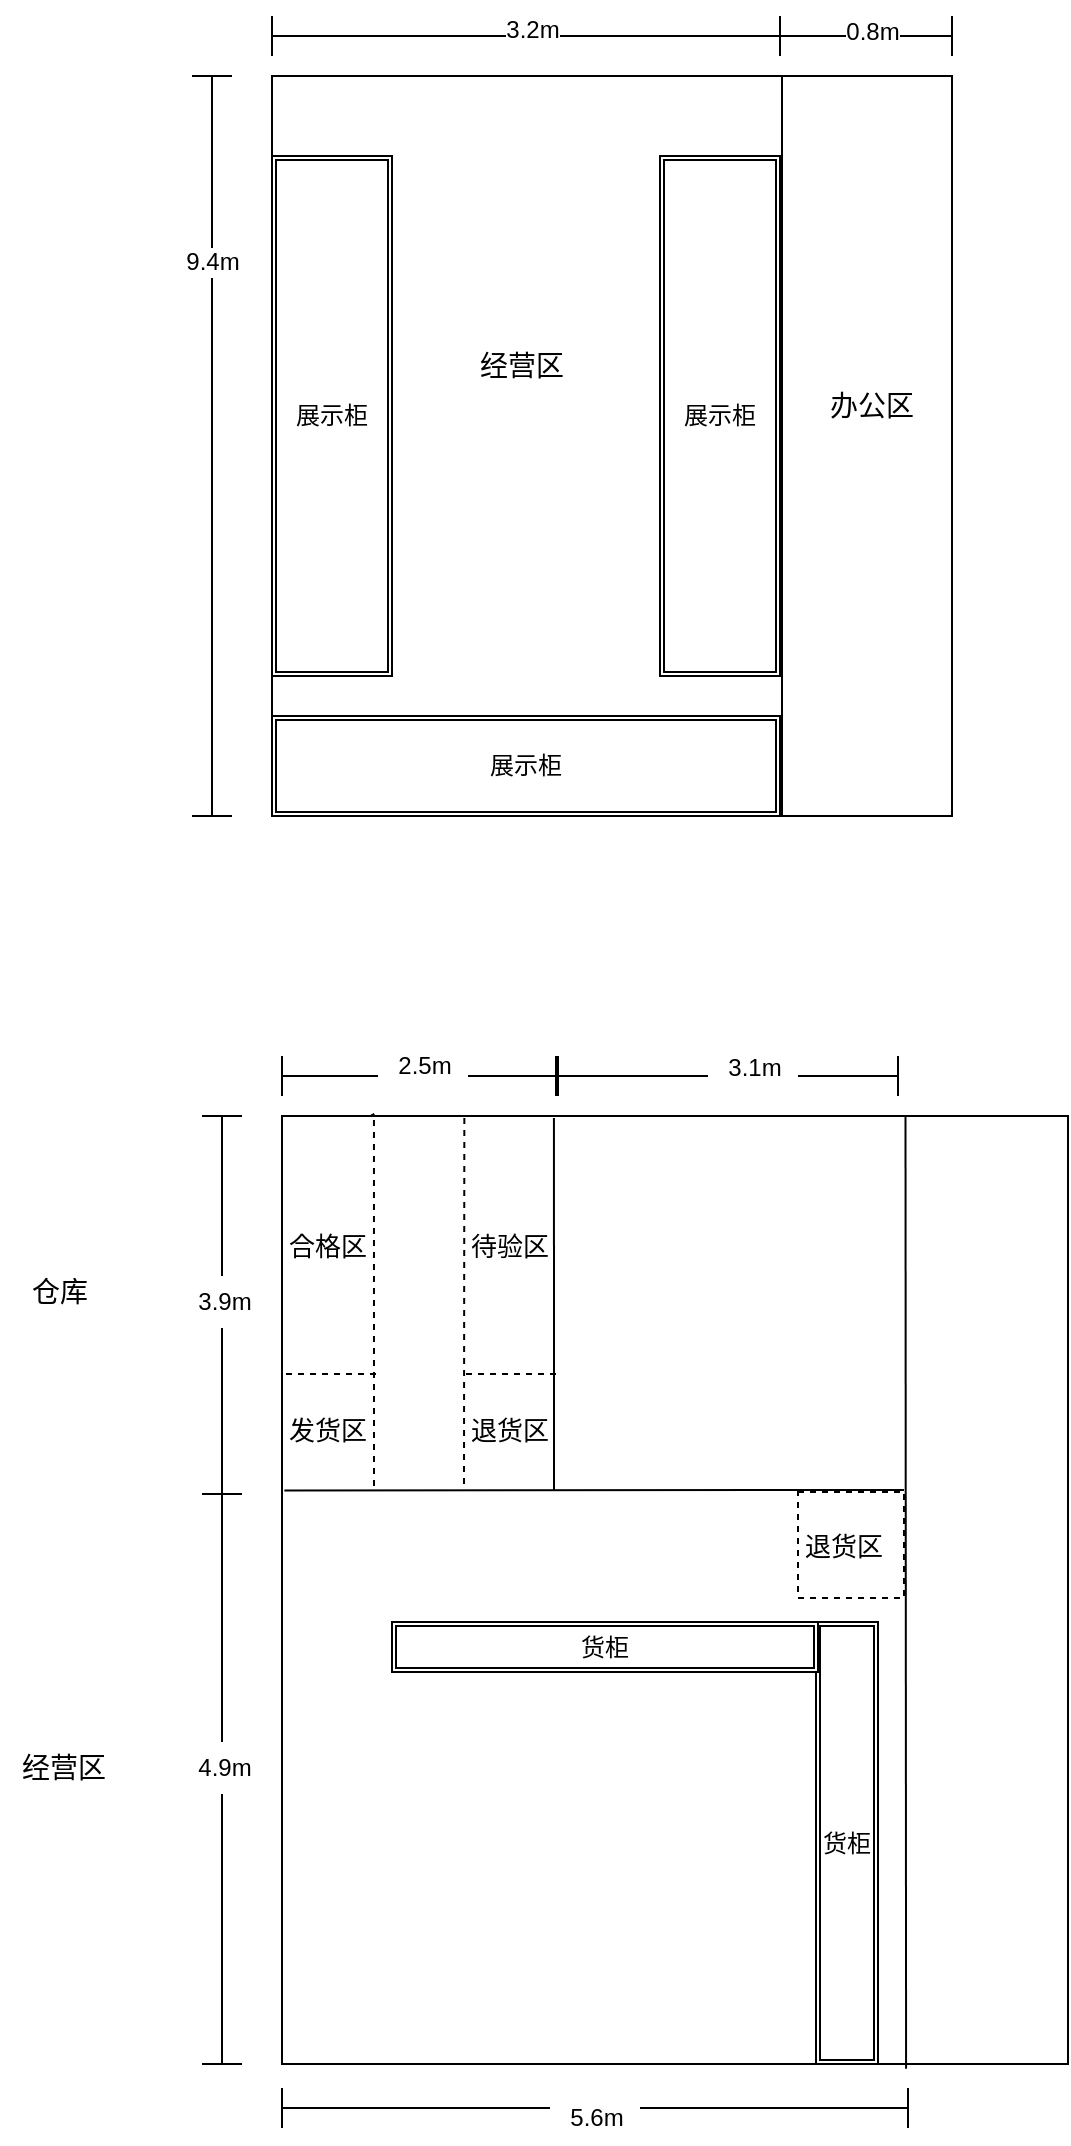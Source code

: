 <mxfile version="24.0.7" type="github">
  <diagram name="第 1 页" id="Z-B9GPo6lg7uLuRhSohc">
    <mxGraphModel dx="1149" dy="691" grid="0" gridSize="10" guides="1" tooltips="1" connect="1" arrows="1" fold="1" page="1" pageScale="1" pageWidth="827" pageHeight="1169" math="0" shadow="0">
      <root>
        <mxCell id="0" />
        <mxCell id="1" parent="0" />
        <mxCell id="mRxpKOq9cnGKZ9Mrb7sG-1" value="" style="rounded=0;whiteSpace=wrap;html=1;" parent="1" vertex="1">
          <mxGeometry x="200" y="90" width="340" height="370" as="geometry" />
        </mxCell>
        <mxCell id="mRxpKOq9cnGKZ9Mrb7sG-3" value="办公区" style="text;html=1;align=center;verticalAlign=middle;whiteSpace=wrap;rounded=0;fontSize=14;" parent="1" vertex="1">
          <mxGeometry x="470" y="240" width="60" height="30" as="geometry" />
        </mxCell>
        <mxCell id="mRxpKOq9cnGKZ9Mrb7sG-4" value="经营区" style="text;html=1;align=center;verticalAlign=middle;whiteSpace=wrap;rounded=0;fontSize=14;" parent="1" vertex="1">
          <mxGeometry x="295" y="220" width="60" height="30" as="geometry" />
        </mxCell>
        <mxCell id="mRxpKOq9cnGKZ9Mrb7sG-5" value="" style="shape=crossbar;whiteSpace=wrap;html=1;rounded=1;direction=south;" parent="1" vertex="1">
          <mxGeometry x="160" y="90" width="20" height="370" as="geometry" />
        </mxCell>
        <mxCell id="mRxpKOq9cnGKZ9Mrb7sG-7" value="9.4m" style="text;html=1;align=center;verticalAlign=middle;resizable=0;points=[];autosize=1;strokeColor=none;fillColor=none;labelBackgroundColor=default;" parent="1" vertex="1">
          <mxGeometry x="145" y="168" width="50" height="30" as="geometry" />
        </mxCell>
        <mxCell id="mRxpKOq9cnGKZ9Mrb7sG-10" value="" style="shape=crossbar;whiteSpace=wrap;html=1;rounded=1;" parent="1" vertex="1">
          <mxGeometry x="200" y="60" width="254" height="20" as="geometry" />
        </mxCell>
        <mxCell id="mRxpKOq9cnGKZ9Mrb7sG-11" value="3.2m" style="text;html=1;align=center;verticalAlign=middle;resizable=0;points=[];autosize=1;strokeColor=none;fillColor=none;labelBackgroundColor=default;" parent="1" vertex="1">
          <mxGeometry x="305" y="52" width="50" height="30" as="geometry" />
        </mxCell>
        <mxCell id="mRxpKOq9cnGKZ9Mrb7sG-12" value="" style="endArrow=none;html=1;rounded=0;" parent="1" source="mRxpKOq9cnGKZ9Mrb7sG-1" edge="1">
          <mxGeometry width="50" height="50" relative="1" as="geometry">
            <mxPoint x="400" y="140" as="sourcePoint" />
            <mxPoint x="450" y="90" as="targetPoint" />
          </mxGeometry>
        </mxCell>
        <mxCell id="mRxpKOq9cnGKZ9Mrb7sG-13" value="" style="endArrow=none;html=1;rounded=0;" parent="1" source="mRxpKOq9cnGKZ9Mrb7sG-1" edge="1">
          <mxGeometry width="50" height="50" relative="1" as="geometry">
            <mxPoint x="400" y="140" as="sourcePoint" />
            <mxPoint x="450" y="90" as="targetPoint" />
          </mxGeometry>
        </mxCell>
        <mxCell id="mRxpKOq9cnGKZ9Mrb7sG-14" value="" style="endArrow=none;html=1;rounded=0;" parent="1" target="mRxpKOq9cnGKZ9Mrb7sG-1" edge="1">
          <mxGeometry width="50" height="50" relative="1" as="geometry">
            <mxPoint x="450" y="460" as="sourcePoint" />
            <mxPoint x="500" y="410" as="targetPoint" />
          </mxGeometry>
        </mxCell>
        <mxCell id="mRxpKOq9cnGKZ9Mrb7sG-15" value="" style="endArrow=none;html=1;rounded=0;exitX=0.75;exitY=0;exitDx=0;exitDy=0;entryX=0.75;entryY=1;entryDx=0;entryDy=0;" parent="1" source="mRxpKOq9cnGKZ9Mrb7sG-1" target="mRxpKOq9cnGKZ9Mrb7sG-1" edge="1">
          <mxGeometry width="50" height="50" relative="1" as="geometry">
            <mxPoint x="390" y="290" as="sourcePoint" />
            <mxPoint x="440" y="240" as="targetPoint" />
          </mxGeometry>
        </mxCell>
        <mxCell id="mRxpKOq9cnGKZ9Mrb7sG-16" value="" style="shape=crossbar;whiteSpace=wrap;html=1;rounded=1;" parent="1" vertex="1">
          <mxGeometry x="454" y="60" width="86" height="20" as="geometry" />
        </mxCell>
        <mxCell id="mRxpKOq9cnGKZ9Mrb7sG-17" value="0.8m" style="text;html=1;align=center;verticalAlign=middle;resizable=0;points=[];autosize=1;strokeColor=none;fillColor=none;labelBackgroundColor=default;" parent="1" vertex="1">
          <mxGeometry x="475" y="53" width="50" height="30" as="geometry" />
        </mxCell>
        <mxCell id="mRxpKOq9cnGKZ9Mrb7sG-18" value="展示柜" style="shape=ext;double=1;rounded=0;whiteSpace=wrap;html=1;" parent="1" vertex="1">
          <mxGeometry x="200" y="130" width="60" height="260" as="geometry" />
        </mxCell>
        <mxCell id="mRxpKOq9cnGKZ9Mrb7sG-19" value="展示柜" style="shape=ext;double=1;rounded=0;whiteSpace=wrap;html=1;" parent="1" vertex="1">
          <mxGeometry x="394" y="130" width="60" height="260" as="geometry" />
        </mxCell>
        <mxCell id="mRxpKOq9cnGKZ9Mrb7sG-20" value="展示柜" style="shape=ext;double=1;rounded=0;whiteSpace=wrap;html=1;" parent="1" vertex="1">
          <mxGeometry x="200" y="410" width="254" height="50" as="geometry" />
        </mxCell>
        <mxCell id="AbtzzDSf9mE-Rb6gtzmR-1" value="" style="rounded=0;whiteSpace=wrap;html=1;" vertex="1" parent="1">
          <mxGeometry x="205" y="610" width="393" height="474" as="geometry" />
        </mxCell>
        <mxCell id="AbtzzDSf9mE-Rb6gtzmR-3" value="经营区" style="text;html=1;align=center;verticalAlign=middle;whiteSpace=wrap;rounded=0;fontSize=14;" vertex="1" parent="1">
          <mxGeometry x="66" y="921" width="60" height="30" as="geometry" />
        </mxCell>
        <mxCell id="AbtzzDSf9mE-Rb6gtzmR-4" value="" style="shape=crossbar;whiteSpace=wrap;html=1;rounded=1;direction=south;" vertex="1" parent="1">
          <mxGeometry x="165" y="610" width="20" height="189" as="geometry" />
        </mxCell>
        <mxCell id="AbtzzDSf9mE-Rb6gtzmR-5" value="3.9m" style="text;html=1;align=center;verticalAlign=middle;resizable=0;points=[];autosize=1;strokeColor=none;fillColor=default;labelBackgroundColor=default;" vertex="1" parent="1">
          <mxGeometry x="153" y="690" width="45" height="26" as="geometry" />
        </mxCell>
        <mxCell id="AbtzzDSf9mE-Rb6gtzmR-6" value="" style="shape=crossbar;whiteSpace=wrap;html=1;rounded=1;" vertex="1" parent="1">
          <mxGeometry x="205" y="580" width="137" height="20" as="geometry" />
        </mxCell>
        <mxCell id="AbtzzDSf9mE-Rb6gtzmR-8" value="" style="endArrow=none;html=1;rounded=0;" edge="1" parent="1" source="AbtzzDSf9mE-Rb6gtzmR-1">
          <mxGeometry width="50" height="50" relative="1" as="geometry">
            <mxPoint x="405" y="660" as="sourcePoint" />
            <mxPoint x="455" y="610" as="targetPoint" />
          </mxGeometry>
        </mxCell>
        <mxCell id="AbtzzDSf9mE-Rb6gtzmR-9" value="" style="endArrow=none;html=1;rounded=0;" edge="1" parent="1" source="AbtzzDSf9mE-Rb6gtzmR-1">
          <mxGeometry width="50" height="50" relative="1" as="geometry">
            <mxPoint x="405" y="660" as="sourcePoint" />
            <mxPoint x="455" y="610" as="targetPoint" />
          </mxGeometry>
        </mxCell>
        <mxCell id="AbtzzDSf9mE-Rb6gtzmR-11" value="" style="endArrow=none;html=1;rounded=0;exitX=0.75;exitY=0;exitDx=0;exitDy=0;entryX=0.794;entryY=1.005;entryDx=0;entryDy=0;entryPerimeter=0;" edge="1" parent="1" target="AbtzzDSf9mE-Rb6gtzmR-1">
          <mxGeometry width="50" height="50" relative="1" as="geometry">
            <mxPoint x="516.75" y="610" as="sourcePoint" />
            <mxPoint x="516.75" y="980" as="targetPoint" />
          </mxGeometry>
        </mxCell>
        <mxCell id="AbtzzDSf9mE-Rb6gtzmR-12" value="" style="shape=crossbar;whiteSpace=wrap;html=1;rounded=1;" vertex="1" parent="1">
          <mxGeometry x="343" y="580" width="170" height="20" as="geometry" />
        </mxCell>
        <mxCell id="AbtzzDSf9mE-Rb6gtzmR-13" value="3.1m" style="text;html=1;align=center;verticalAlign=middle;resizable=0;points=[];autosize=1;strokeColor=none;fillColor=default;labelBackgroundColor=default;" vertex="1" parent="1">
          <mxGeometry x="418" y="573" width="45" height="26" as="geometry" />
        </mxCell>
        <mxCell id="AbtzzDSf9mE-Rb6gtzmR-15" value="货柜" style="shape=ext;double=1;rounded=0;whiteSpace=wrap;html=1;" vertex="1" parent="1">
          <mxGeometry x="472" y="863" width="31" height="221" as="geometry" />
        </mxCell>
        <mxCell id="AbtzzDSf9mE-Rb6gtzmR-16" value="货柜" style="shape=ext;double=1;rounded=0;whiteSpace=wrap;html=1;" vertex="1" parent="1">
          <mxGeometry x="260" y="863" width="213" height="25" as="geometry" />
        </mxCell>
        <mxCell id="AbtzzDSf9mE-Rb6gtzmR-19" value="2.5m" style="text;html=1;align=center;verticalAlign=middle;resizable=0;points=[];autosize=1;strokeColor=none;fillColor=default;" vertex="1" parent="1">
          <mxGeometry x="253" y="572" width="45" height="26" as="geometry" />
        </mxCell>
        <mxCell id="AbtzzDSf9mE-Rb6gtzmR-20" value="" style="endArrow=none;html=1;rounded=0;" edge="1" parent="1" target="AbtzzDSf9mE-Rb6gtzmR-1">
          <mxGeometry width="50" height="50" relative="1" as="geometry">
            <mxPoint x="205" y="804" as="sourcePoint" />
            <mxPoint x="255" y="754" as="targetPoint" />
          </mxGeometry>
        </mxCell>
        <mxCell id="AbtzzDSf9mE-Rb6gtzmR-21" value="" style="endArrow=none;html=1;rounded=0;exitX=0.003;exitY=0.395;exitDx=0;exitDy=0;exitPerimeter=0;" edge="1" parent="1" source="AbtzzDSf9mE-Rb6gtzmR-1">
          <mxGeometry width="50" height="50" relative="1" as="geometry">
            <mxPoint x="236" y="805" as="sourcePoint" />
            <mxPoint x="516" y="797" as="targetPoint" />
          </mxGeometry>
        </mxCell>
        <mxCell id="AbtzzDSf9mE-Rb6gtzmR-22" value="" style="endArrow=none;html=1;rounded=0;entryX=0.346;entryY=0.002;entryDx=0;entryDy=0;entryPerimeter=0;" edge="1" parent="1" target="AbtzzDSf9mE-Rb6gtzmR-1">
          <mxGeometry width="50" height="50" relative="1" as="geometry">
            <mxPoint x="341" y="797" as="sourcePoint" />
            <mxPoint x="349" y="654" as="targetPoint" />
          </mxGeometry>
        </mxCell>
        <mxCell id="AbtzzDSf9mE-Rb6gtzmR-23" value="" style="endArrow=none;dashed=1;html=1;dashPattern=1 3;strokeWidth=2;rounded=0;" edge="1" parent="1" source="AbtzzDSf9mE-Rb6gtzmR-1">
          <mxGeometry width="50" height="50" relative="1" as="geometry">
            <mxPoint x="200" y="659" as="sourcePoint" />
            <mxPoint x="250" y="609" as="targetPoint" />
          </mxGeometry>
        </mxCell>
        <mxCell id="AbtzzDSf9mE-Rb6gtzmR-25" value="" style="endArrow=none;dashed=1;html=1;strokeWidth=1;rounded=0;entryX=0.117;entryY=0.001;entryDx=0;entryDy=0;entryPerimeter=0;" edge="1" parent="1" target="AbtzzDSf9mE-Rb6gtzmR-1">
          <mxGeometry width="50" height="50" relative="1" as="geometry">
            <mxPoint x="251" y="795" as="sourcePoint" />
            <mxPoint x="294" y="672" as="targetPoint" />
          </mxGeometry>
        </mxCell>
        <mxCell id="AbtzzDSf9mE-Rb6gtzmR-26" value="" style="endArrow=none;dashed=1;html=1;strokeWidth=1;rounded=0;entryX=0.232;entryY=0.001;entryDx=0;entryDy=0;entryPerimeter=0;" edge="1" parent="1" target="AbtzzDSf9mE-Rb6gtzmR-1">
          <mxGeometry width="50" height="50" relative="1" as="geometry">
            <mxPoint x="296" y="794" as="sourcePoint" />
            <mxPoint x="261" y="620" as="targetPoint" />
          </mxGeometry>
        </mxCell>
        <mxCell id="AbtzzDSf9mE-Rb6gtzmR-27" value="" style="endArrow=none;dashed=1;html=1;strokeWidth=1;rounded=0;" edge="1" parent="1">
          <mxGeometry width="50" height="50" relative="1" as="geometry">
            <mxPoint x="297" y="739" as="sourcePoint" />
            <mxPoint x="343" y="739" as="targetPoint" />
          </mxGeometry>
        </mxCell>
        <mxCell id="AbtzzDSf9mE-Rb6gtzmR-28" value="待验区" style="text;html=1;align=center;verticalAlign=middle;whiteSpace=wrap;rounded=0;fontSize=13;" vertex="1" parent="1">
          <mxGeometry x="289" y="660" width="60" height="30" as="geometry" />
        </mxCell>
        <mxCell id="AbtzzDSf9mE-Rb6gtzmR-29" value="退货区" style="text;html=1;align=center;verticalAlign=middle;whiteSpace=wrap;rounded=0;fontSize=13;" vertex="1" parent="1">
          <mxGeometry x="289" y="752" width="60" height="30" as="geometry" />
        </mxCell>
        <mxCell id="AbtzzDSf9mE-Rb6gtzmR-30" value="合格区" style="text;html=1;align=center;verticalAlign=middle;whiteSpace=wrap;rounded=0;fontSize=13;" vertex="1" parent="1">
          <mxGeometry x="198" y="660" width="60" height="30" as="geometry" />
        </mxCell>
        <mxCell id="AbtzzDSf9mE-Rb6gtzmR-31" value="" style="whiteSpace=wrap;html=1;aspect=fixed;dashed=1;" vertex="1" parent="1">
          <mxGeometry x="463" y="798" width="53" height="53" as="geometry" />
        </mxCell>
        <mxCell id="AbtzzDSf9mE-Rb6gtzmR-34" value="退货区" style="text;html=1;align=center;verticalAlign=middle;whiteSpace=wrap;rounded=0;fontSize=13;" vertex="1" parent="1">
          <mxGeometry x="456" y="809.5" width="60" height="30" as="geometry" />
        </mxCell>
        <mxCell id="AbtzzDSf9mE-Rb6gtzmR-35" value="" style="shape=crossbar;whiteSpace=wrap;html=1;rounded=1;direction=south;" vertex="1" parent="1">
          <mxGeometry x="165" y="799" width="20" height="285" as="geometry" />
        </mxCell>
        <mxCell id="AbtzzDSf9mE-Rb6gtzmR-36" value="4.9m" style="text;html=1;align=center;verticalAlign=middle;resizable=0;points=[];autosize=1;strokeColor=none;fillColor=default;labelBackgroundColor=default;" vertex="1" parent="1">
          <mxGeometry x="153" y="923" width="45" height="26" as="geometry" />
        </mxCell>
        <mxCell id="AbtzzDSf9mE-Rb6gtzmR-37" value="" style="shape=crossbar;whiteSpace=wrap;html=1;rounded=1;" vertex="1" parent="1">
          <mxGeometry x="205" y="1096" width="313" height="20" as="geometry" />
        </mxCell>
        <mxCell id="AbtzzDSf9mE-Rb6gtzmR-38" value="5.6m" style="text;html=1;align=center;verticalAlign=middle;resizable=0;points=[];autosize=1;strokeColor=none;fillColor=default;labelBackgroundColor=default;" vertex="1" parent="1">
          <mxGeometry x="339" y="1098" width="45" height="26" as="geometry" />
        </mxCell>
        <mxCell id="AbtzzDSf9mE-Rb6gtzmR-39" value="仓库" style="text;html=1;align=center;verticalAlign=middle;whiteSpace=wrap;rounded=0;fontSize=14;" vertex="1" parent="1">
          <mxGeometry x="64" y="683" width="60" height="30" as="geometry" />
        </mxCell>
        <mxCell id="AbtzzDSf9mE-Rb6gtzmR-40" value="" style="endArrow=none;dashed=1;html=1;strokeWidth=1;rounded=0;" edge="1" parent="1">
          <mxGeometry width="50" height="50" relative="1" as="geometry">
            <mxPoint x="207" y="739" as="sourcePoint" />
            <mxPoint x="253" y="739" as="targetPoint" />
          </mxGeometry>
        </mxCell>
        <mxCell id="AbtzzDSf9mE-Rb6gtzmR-41" value="发货区" style="text;html=1;align=center;verticalAlign=middle;whiteSpace=wrap;rounded=0;fontSize=13;" vertex="1" parent="1">
          <mxGeometry x="198" y="752" width="60" height="30" as="geometry" />
        </mxCell>
      </root>
    </mxGraphModel>
  </diagram>
</mxfile>
